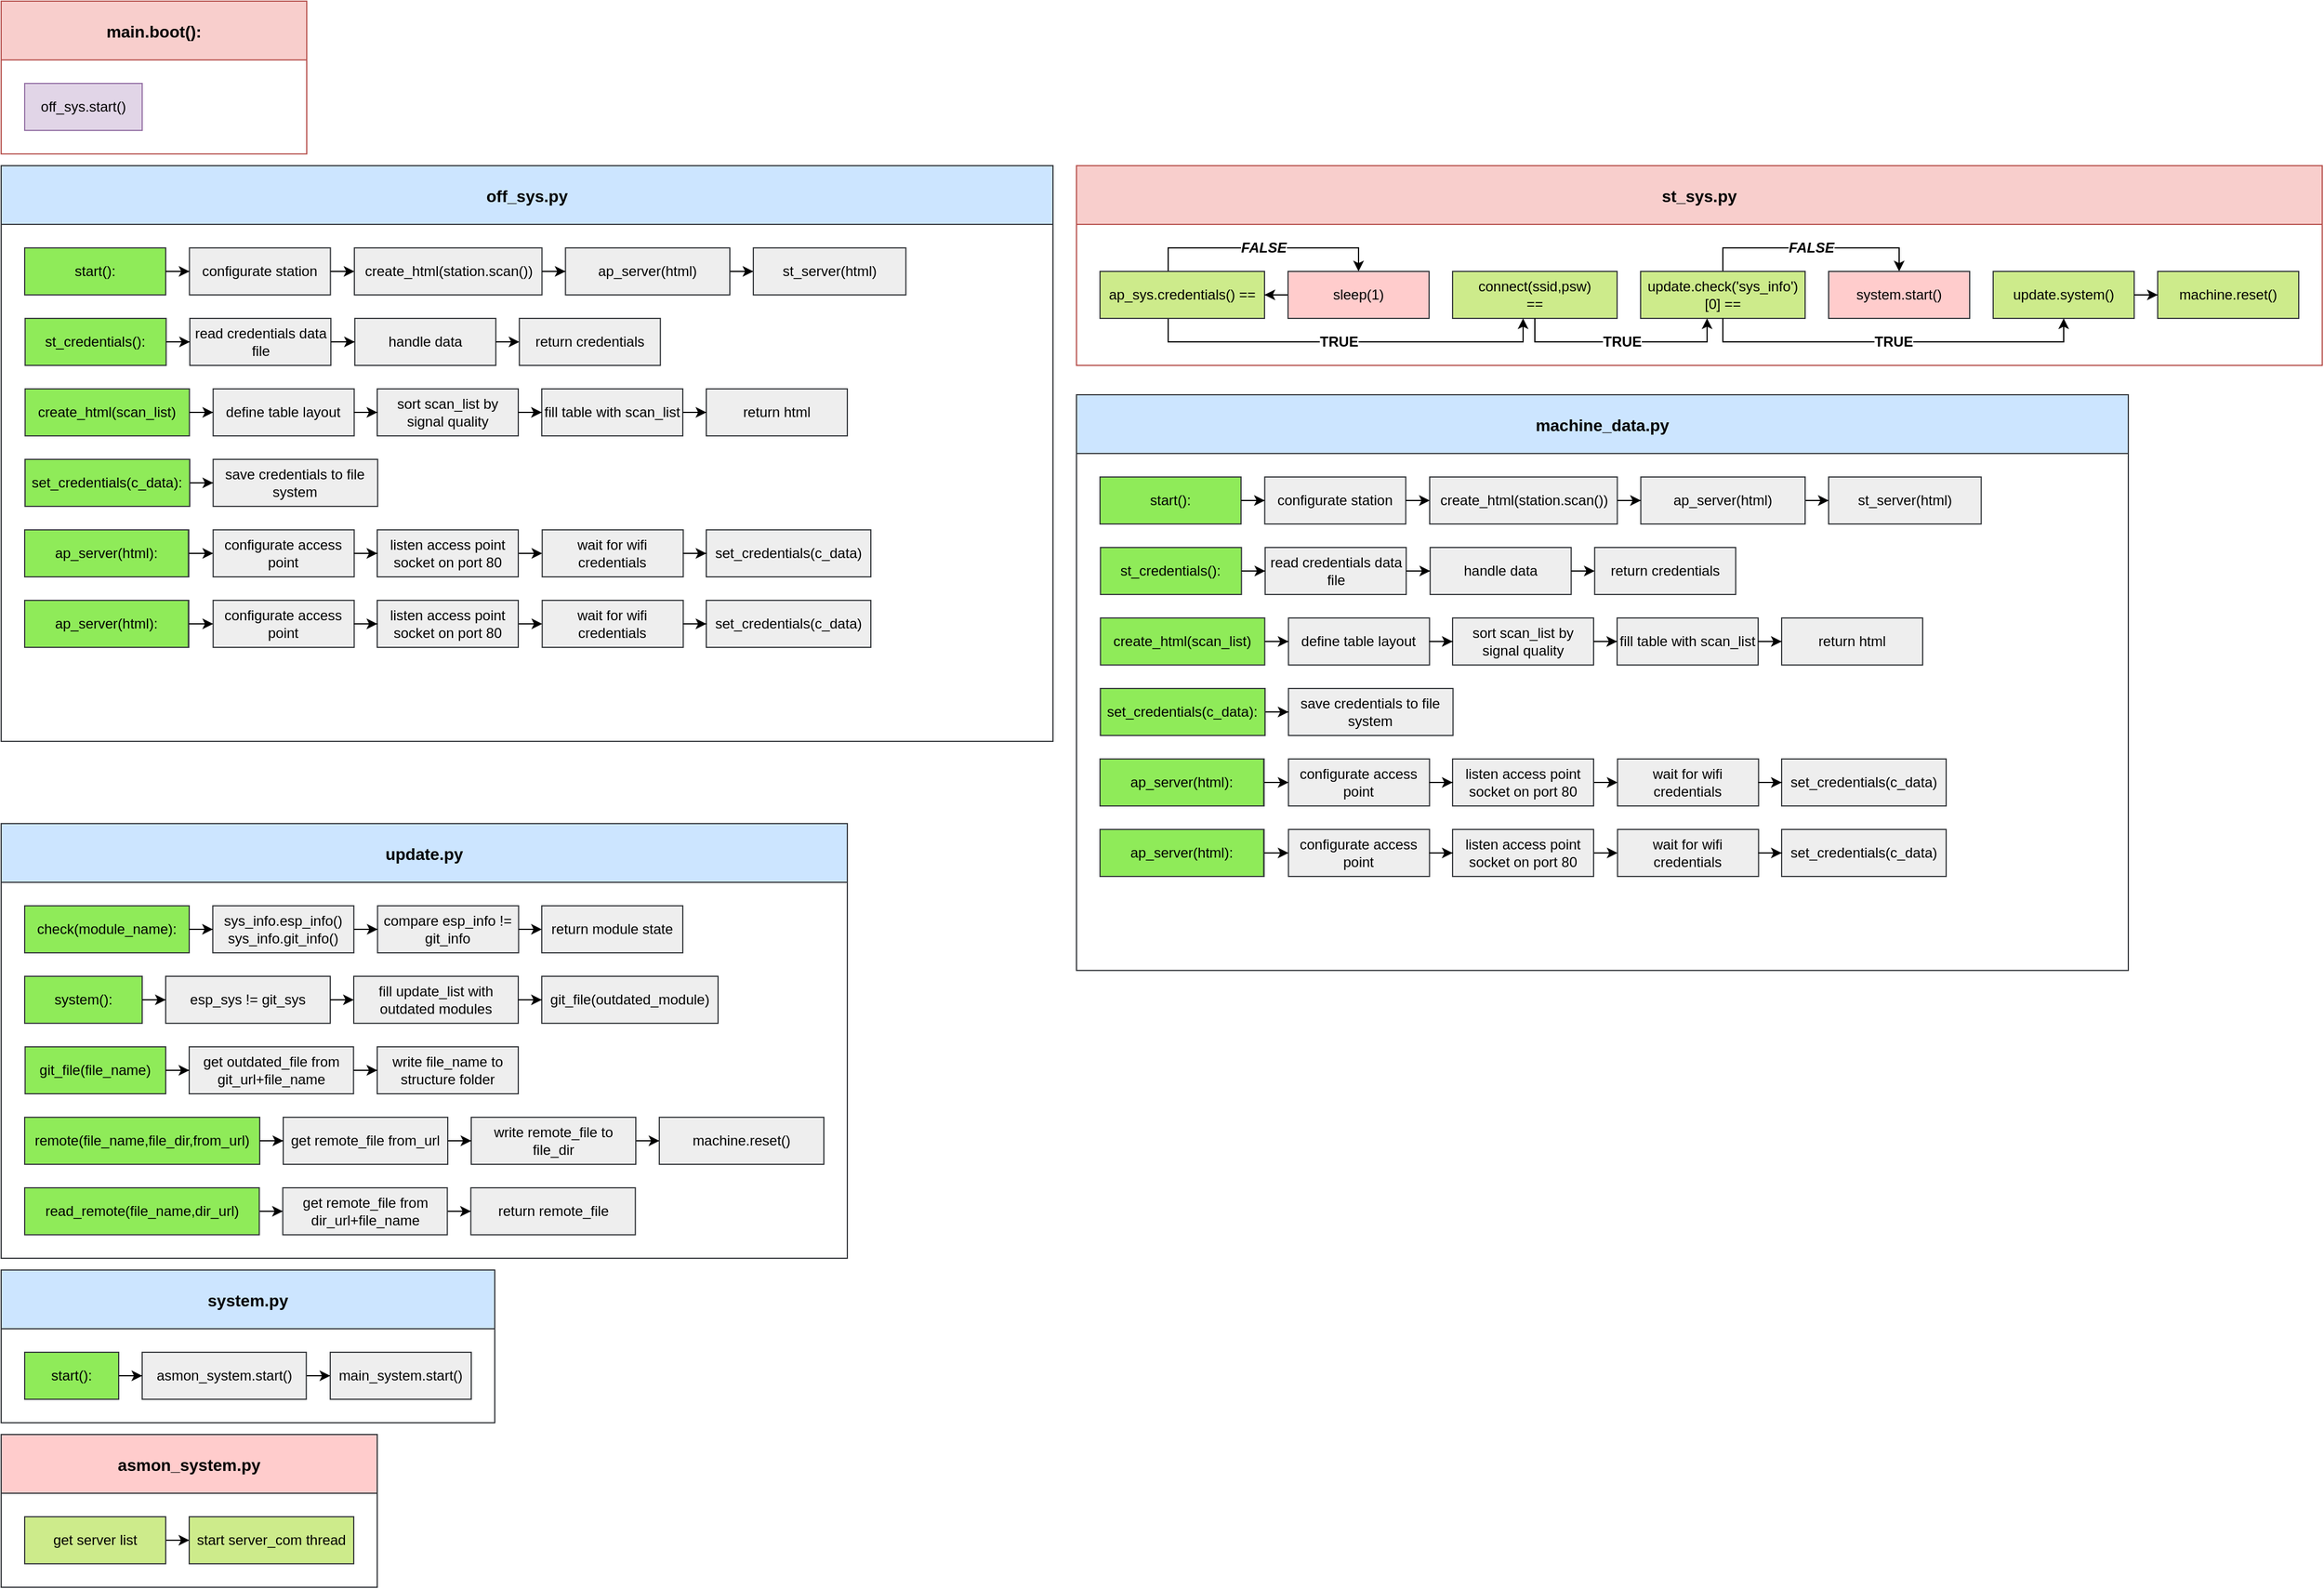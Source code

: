 <mxfile version="13.1.3" type="github">
  <diagram id="C5RBs43oDa-KdzZeNtuy" name="Page-1">
    <mxGraphModel dx="2876" dy="1870" grid="1" gridSize="5" guides="1" tooltips="1" connect="1" arrows="1" fold="1" page="1" pageScale="1" pageWidth="1169" pageHeight="827" math="0" shadow="0">
      <root>
        <mxCell id="WIyWlLk6GJQsqaUBKTNV-0" />
        <mxCell id="WIyWlLk6GJQsqaUBKTNV-1" parent="WIyWlLk6GJQsqaUBKTNV-0" />
        <mxCell id="sFqXj9j-FD1Rk9HO_S2r-0" value="st_sys.py" style="swimlane;strokeColor=#b85450;fillColor=#f8cecc;fontSize=14;startSize=50;flipH=1;swimlaneFillColor=none;" parent="WIyWlLk6GJQsqaUBKTNV-1" vertex="1">
          <mxGeometry x="335" y="-530" width="1060" height="170" as="geometry">
            <mxRectangle x="335" y="-530" width="140" height="48.33" as="alternateBounds" />
          </mxGeometry>
        </mxCell>
        <mxCell id="sFqXj9j-FD1Rk9HO_S2r-7" value="connect(ssid,psw)&lt;br&gt;==" style="rounded=0;whiteSpace=wrap;html=1;fillColor=#cdeb8b;strokeColor=#36393d;" parent="sFqXj9j-FD1Rk9HO_S2r-0" vertex="1">
          <mxGeometry x="320" y="90" width="140" height="40" as="geometry" />
        </mxCell>
        <mxCell id="sFqXj9j-FD1Rk9HO_S2r-116" value="&lt;b&gt;FALSE&lt;/b&gt;" style="edgeStyle=orthogonalEdgeStyle;rounded=0;orthogonalLoop=1;jettySize=auto;html=1;exitX=0.5;exitY=0;exitDx=0;exitDy=0;entryX=0.5;entryY=0;entryDx=0;entryDy=0;fontSize=12;fontColor=#000000;fontStyle=2" parent="sFqXj9j-FD1Rk9HO_S2r-0" source="sFqXj9j-FD1Rk9HO_S2r-48" target="sFqXj9j-FD1Rk9HO_S2r-68" edge="1">
          <mxGeometry relative="1" as="geometry">
            <Array as="points">
              <mxPoint x="577" y="70" />
              <mxPoint x="747" y="70" />
            </Array>
          </mxGeometry>
        </mxCell>
        <mxCell id="sFqXj9j-FD1Rk9HO_S2r-48" value="update.check(&#39;sys_info&#39;)[0] ==" style="rounded=0;whiteSpace=wrap;html=1;fillColor=#cdeb8b;strokeColor=#36393d;" parent="sFqXj9j-FD1Rk9HO_S2r-0" vertex="1">
          <mxGeometry x="480" y="90" width="140" height="40" as="geometry" />
        </mxCell>
        <mxCell id="sFqXj9j-FD1Rk9HO_S2r-57" value="&lt;b&gt;TRUE&lt;/b&gt;" style="edgeStyle=orthogonalEdgeStyle;rounded=0;orthogonalLoop=1;jettySize=auto;html=1;exitX=0.5;exitY=1;exitDx=0;exitDy=0;entryX=0.404;entryY=1;entryDx=0;entryDy=0;fontSize=12;fontColor=#000000;entryPerimeter=0;" parent="sFqXj9j-FD1Rk9HO_S2r-0" source="sFqXj9j-FD1Rk9HO_S2r-7" target="sFqXj9j-FD1Rk9HO_S2r-48" edge="1">
          <mxGeometry relative="1" as="geometry">
            <Array as="points">
              <mxPoint x="407" y="150" />
              <mxPoint x="564" y="150" />
            </Array>
          </mxGeometry>
        </mxCell>
        <mxCell id="sFqXj9j-FD1Rk9HO_S2r-68" value="system.start()" style="rounded=0;whiteSpace=wrap;html=1;fillColor=#ffcccc;strokeColor=#36393d;" parent="sFqXj9j-FD1Rk9HO_S2r-0" vertex="1">
          <mxGeometry x="640" y="90" width="120" height="40" as="geometry" />
        </mxCell>
        <mxCell id="sFqXj9j-FD1Rk9HO_S2r-61" value="update.system()" style="rounded=0;whiteSpace=wrap;html=1;fillColor=#cdeb8b;strokeColor=#36393d;" parent="sFqXj9j-FD1Rk9HO_S2r-0" vertex="1">
          <mxGeometry x="780" y="90" width="120" height="40" as="geometry" />
        </mxCell>
        <mxCell id="sFqXj9j-FD1Rk9HO_S2r-66" value="TRUE" style="edgeStyle=orthogonalEdgeStyle;rounded=0;orthogonalLoop=1;jettySize=auto;html=1;exitX=0.5;exitY=1;exitDx=0;exitDy=0;entryX=0.5;entryY=1;entryDx=0;entryDy=0;fontSize=12;fontColor=#000000;fontStyle=1" parent="sFqXj9j-FD1Rk9HO_S2r-0" source="sFqXj9j-FD1Rk9HO_S2r-48" target="sFqXj9j-FD1Rk9HO_S2r-61" edge="1">
          <mxGeometry relative="1" as="geometry">
            <Array as="points">
              <mxPoint x="577" y="150" />
              <mxPoint x="907" y="150" />
            </Array>
          </mxGeometry>
        </mxCell>
        <mxCell id="sFqXj9j-FD1Rk9HO_S2r-63" value="machine.reset()" style="rounded=0;whiteSpace=wrap;html=1;fillColor=#cdeb8b;strokeColor=#36393d;" parent="sFqXj9j-FD1Rk9HO_S2r-0" vertex="1">
          <mxGeometry x="920" y="90" width="120" height="40" as="geometry" />
        </mxCell>
        <mxCell id="sFqXj9j-FD1Rk9HO_S2r-64" value="" style="edgeStyle=orthogonalEdgeStyle;rounded=0;orthogonalLoop=1;jettySize=auto;html=1;fontSize=12;fontColor=#000000;" parent="sFqXj9j-FD1Rk9HO_S2r-0" source="sFqXj9j-FD1Rk9HO_S2r-61" target="sFqXj9j-FD1Rk9HO_S2r-63" edge="1">
          <mxGeometry relative="1" as="geometry" />
        </mxCell>
        <mxCell id="sFqXj9j-FD1Rk9HO_S2r-12" value="TRUE" style="edgeStyle=orthogonalEdgeStyle;rounded=0;orthogonalLoop=1;jettySize=auto;html=1;exitX=0.5;exitY=1;exitDx=0;exitDy=0;fontColor=#000000;fontStyle=1;fontSize=12;" parent="sFqXj9j-FD1Rk9HO_S2r-0" source="sFqXj9j-FD1Rk9HO_S2r-1" target="sFqXj9j-FD1Rk9HO_S2r-7" edge="1">
          <mxGeometry relative="1" as="geometry">
            <Array as="points">
              <mxPoint x="78" y="150" />
              <mxPoint x="380" y="150" />
            </Array>
          </mxGeometry>
        </mxCell>
        <mxCell id="V16dE78vPSI5KCs1D1ec-8" value="FALSE" style="edgeStyle=orthogonalEdgeStyle;rounded=0;orthogonalLoop=1;jettySize=auto;html=1;entryX=0.5;entryY=0;entryDx=0;entryDy=0;fontStyle=3;fontSize=12;" parent="sFqXj9j-FD1Rk9HO_S2r-0" source="sFqXj9j-FD1Rk9HO_S2r-1" target="V16dE78vPSI5KCs1D1ec-7" edge="1">
          <mxGeometry relative="1" as="geometry">
            <Array as="points">
              <mxPoint x="78" y="70" />
              <mxPoint x="240" y="70" />
            </Array>
          </mxGeometry>
        </mxCell>
        <mxCell id="sFqXj9j-FD1Rk9HO_S2r-1" value="ap_sys.credentials() ==" style="rounded=0;whiteSpace=wrap;html=1;fillColor=#cdeb8b;strokeColor=#36393d;" parent="sFqXj9j-FD1Rk9HO_S2r-0" vertex="1">
          <mxGeometry x="20" y="90" width="140" height="40" as="geometry" />
        </mxCell>
        <mxCell id="V16dE78vPSI5KCs1D1ec-10" style="edgeStyle=orthogonalEdgeStyle;rounded=0;orthogonalLoop=1;jettySize=auto;html=1;exitX=0;exitY=0.5;exitDx=0;exitDy=0;" parent="sFqXj9j-FD1Rk9HO_S2r-0" source="V16dE78vPSI5KCs1D1ec-7" target="sFqXj9j-FD1Rk9HO_S2r-1" edge="1">
          <mxGeometry relative="1" as="geometry" />
        </mxCell>
        <mxCell id="V16dE78vPSI5KCs1D1ec-7" value="sleep(1)" style="rounded=0;whiteSpace=wrap;html=1;fillColor=#ffcccc;strokeColor=#36393d;" parent="sFqXj9j-FD1Rk9HO_S2r-0" vertex="1">
          <mxGeometry x="180" y="90" width="120" height="40" as="geometry" />
        </mxCell>
        <mxCell id="sFqXj9j-FD1Rk9HO_S2r-136" value="update.py" style="swimlane;strokeColor=#36393d;fillColor=#cce5ff;fontSize=14;startSize=50;flipH=1;swimlaneFillColor=none;" parent="WIyWlLk6GJQsqaUBKTNV-1" vertex="1">
          <mxGeometry x="-580" y="30" width="720" height="370" as="geometry">
            <mxRectangle x="-525" y="225" width="140" height="48.33" as="alternateBounds" />
          </mxGeometry>
        </mxCell>
        <mxCell id="sFqXj9j-FD1Rk9HO_S2r-138" value="check(module_name):" style="rounded=0;whiteSpace=wrap;html=1;fillColor=#8FEB59;strokeColor=#36393d;" parent="sFqXj9j-FD1Rk9HO_S2r-136" vertex="1">
          <mxGeometry x="20" y="70" width="140" height="40" as="geometry" />
        </mxCell>
        <mxCell id="sFqXj9j-FD1Rk9HO_S2r-139" value="sys_info.esp_info()&lt;br&gt;sys_info.git_info()" style="rounded=0;whiteSpace=wrap;html=1;fillColor=#eeeeee;strokeColor=#36393d;" parent="sFqXj9j-FD1Rk9HO_S2r-136" vertex="1">
          <mxGeometry x="180.09" y="70" width="120" height="40" as="geometry" />
        </mxCell>
        <mxCell id="sFqXj9j-FD1Rk9HO_S2r-140" value="" style="edgeStyle=orthogonalEdgeStyle;rounded=0;orthogonalLoop=1;jettySize=auto;html=1;fontColor=#000000;" parent="sFqXj9j-FD1Rk9HO_S2r-136" source="sFqXj9j-FD1Rk9HO_S2r-138" target="sFqXj9j-FD1Rk9HO_S2r-139" edge="1">
          <mxGeometry relative="1" as="geometry" />
        </mxCell>
        <mxCell id="sFqXj9j-FD1Rk9HO_S2r-141" value="compare esp_info != git_info" style="rounded=0;whiteSpace=wrap;html=1;fillColor=#eeeeee;strokeColor=#36393d;" parent="sFqXj9j-FD1Rk9HO_S2r-136" vertex="1">
          <mxGeometry x="320.27" y="70" width="120" height="40" as="geometry" />
        </mxCell>
        <mxCell id="sFqXj9j-FD1Rk9HO_S2r-142" value="" style="edgeStyle=orthogonalEdgeStyle;rounded=0;orthogonalLoop=1;jettySize=auto;html=1;fontColor=#000000;" parent="sFqXj9j-FD1Rk9HO_S2r-136" source="sFqXj9j-FD1Rk9HO_S2r-139" target="sFqXj9j-FD1Rk9HO_S2r-141" edge="1">
          <mxGeometry relative="1" as="geometry" />
        </mxCell>
        <mxCell id="sFqXj9j-FD1Rk9HO_S2r-143" value="return module state" style="rounded=0;whiteSpace=wrap;html=1;fillColor=#eeeeee;strokeColor=#36393d;" parent="sFqXj9j-FD1Rk9HO_S2r-136" vertex="1">
          <mxGeometry x="460" y="70" width="120" height="40" as="geometry" />
        </mxCell>
        <mxCell id="sFqXj9j-FD1Rk9HO_S2r-144" style="edgeStyle=orthogonalEdgeStyle;rounded=0;orthogonalLoop=1;jettySize=auto;html=1;exitX=1;exitY=0.5;exitDx=0;exitDy=0;entryX=0;entryY=0.5;entryDx=0;entryDy=0;fontColor=#000000;" parent="sFqXj9j-FD1Rk9HO_S2r-136" source="sFqXj9j-FD1Rk9HO_S2r-141" target="sFqXj9j-FD1Rk9HO_S2r-143" edge="1">
          <mxGeometry relative="1" as="geometry" />
        </mxCell>
        <mxCell id="sFqXj9j-FD1Rk9HO_S2r-145" value="system():" style="rounded=0;whiteSpace=wrap;html=1;fillColor=#8FEB59;strokeColor=#36393d;" parent="sFqXj9j-FD1Rk9HO_S2r-136" vertex="1">
          <mxGeometry x="20" y="130" width="100" height="40" as="geometry" />
        </mxCell>
        <mxCell id="sFqXj9j-FD1Rk9HO_S2r-146" value="&lt;span style=&quot;white-space: normal&quot;&gt;esp_sys != git_sys&lt;/span&gt;" style="rounded=0;whiteSpace=wrap;html=1;fillColor=#eeeeee;strokeColor=#36393d;" parent="sFqXj9j-FD1Rk9HO_S2r-136" vertex="1">
          <mxGeometry x="140" y="130" width="140" height="40" as="geometry" />
        </mxCell>
        <mxCell id="sFqXj9j-FD1Rk9HO_S2r-147" value="" style="edgeStyle=orthogonalEdgeStyle;rounded=0;orthogonalLoop=1;jettySize=auto;html=1;fontColor=#000000;" parent="sFqXj9j-FD1Rk9HO_S2r-136" source="sFqXj9j-FD1Rk9HO_S2r-145" target="sFqXj9j-FD1Rk9HO_S2r-146" edge="1">
          <mxGeometry relative="1" as="geometry" />
        </mxCell>
        <mxCell id="sFqXj9j-FD1Rk9HO_S2r-150" value="" style="edgeStyle=orthogonalEdgeStyle;rounded=0;orthogonalLoop=1;jettySize=auto;html=1;fontSize=12;fontColor=#000000;" parent="sFqXj9j-FD1Rk9HO_S2r-136" edge="1">
          <mxGeometry relative="1" as="geometry">
            <mxPoint x="169.82" y="480" as="targetPoint" />
          </mxGeometry>
        </mxCell>
        <mxCell id="sFqXj9j-FD1Rk9HO_S2r-151" value="git_file(file_name)" style="rounded=0;whiteSpace=wrap;html=1;fillColor=#8FEB59;strokeColor=#36393d;" parent="sFqXj9j-FD1Rk9HO_S2r-136" vertex="1">
          <mxGeometry x="20.36" y="190" width="119.64" height="40" as="geometry" />
        </mxCell>
        <mxCell id="sFqXj9j-FD1Rk9HO_S2r-152" value="get outdated_file from git_url+file_name" style="rounded=0;whiteSpace=wrap;html=1;fillColor=#eeeeee;strokeColor=#36393d;" parent="sFqXj9j-FD1Rk9HO_S2r-136" vertex="1">
          <mxGeometry x="160" y="190" width="139.82" height="40" as="geometry" />
        </mxCell>
        <mxCell id="sFqXj9j-FD1Rk9HO_S2r-153" value="" style="edgeStyle=orthogonalEdgeStyle;rounded=0;orthogonalLoop=1;jettySize=auto;html=1;fontSize=12;fontColor=#000000;" parent="sFqXj9j-FD1Rk9HO_S2r-136" source="sFqXj9j-FD1Rk9HO_S2r-151" target="sFqXj9j-FD1Rk9HO_S2r-152" edge="1">
          <mxGeometry relative="1" as="geometry" />
        </mxCell>
        <mxCell id="sFqXj9j-FD1Rk9HO_S2r-154" value="write file_name to structure folder" style="rounded=0;whiteSpace=wrap;html=1;fillColor=#eeeeee;strokeColor=#36393d;" parent="sFqXj9j-FD1Rk9HO_S2r-136" vertex="1">
          <mxGeometry x="320" y="190" width="120" height="40" as="geometry" />
        </mxCell>
        <mxCell id="sFqXj9j-FD1Rk9HO_S2r-155" value="" style="edgeStyle=orthogonalEdgeStyle;rounded=0;orthogonalLoop=1;jettySize=auto;html=1;fontSize=12;fontColor=#000000;" parent="sFqXj9j-FD1Rk9HO_S2r-136" source="sFqXj9j-FD1Rk9HO_S2r-152" target="sFqXj9j-FD1Rk9HO_S2r-154" edge="1">
          <mxGeometry relative="1" as="geometry" />
        </mxCell>
        <mxCell id="sFqXj9j-FD1Rk9HO_S2r-160" value="remote(file_name,file_dir,from_url)" style="rounded=0;whiteSpace=wrap;html=1;fillColor=#8FEB59;strokeColor=#36393d;" parent="sFqXj9j-FD1Rk9HO_S2r-136" vertex="1">
          <mxGeometry x="20" y="250" width="200" height="40" as="geometry" />
        </mxCell>
        <mxCell id="sFqXj9j-FD1Rk9HO_S2r-161" value="get&amp;nbsp;remote_file from_url" style="rounded=0;whiteSpace=wrap;html=1;fillColor=#eeeeee;strokeColor=#36393d;" parent="sFqXj9j-FD1Rk9HO_S2r-136" vertex="1">
          <mxGeometry x="240" y="250" width="140" height="40" as="geometry" />
        </mxCell>
        <mxCell id="sFqXj9j-FD1Rk9HO_S2r-162" value="" style="edgeStyle=orthogonalEdgeStyle;rounded=0;orthogonalLoop=1;jettySize=auto;html=1;fontSize=12;fontColor=#000000;" parent="sFqXj9j-FD1Rk9HO_S2r-136" source="sFqXj9j-FD1Rk9HO_S2r-160" target="sFqXj9j-FD1Rk9HO_S2r-161" edge="1">
          <mxGeometry relative="1" as="geometry" />
        </mxCell>
        <mxCell id="zcJ5I-l-C7TfXRJ-jwJR-1" value="" style="edgeStyle=orthogonalEdgeStyle;rounded=0;orthogonalLoop=1;jettySize=auto;html=1;" parent="sFqXj9j-FD1Rk9HO_S2r-136" source="sFqXj9j-FD1Rk9HO_S2r-163" target="zcJ5I-l-C7TfXRJ-jwJR-0" edge="1">
          <mxGeometry relative="1" as="geometry" />
        </mxCell>
        <mxCell id="sFqXj9j-FD1Rk9HO_S2r-163" value="write&amp;nbsp;remote_file to file_dir" style="rounded=0;whiteSpace=wrap;html=1;fillColor=#eeeeee;strokeColor=#36393d;" parent="sFqXj9j-FD1Rk9HO_S2r-136" vertex="1">
          <mxGeometry x="400" y="250" width="140" height="40" as="geometry" />
        </mxCell>
        <mxCell id="zcJ5I-l-C7TfXRJ-jwJR-0" value="machine.reset()" style="rounded=0;whiteSpace=wrap;html=1;fillColor=#eeeeee;strokeColor=#36393d;" parent="sFqXj9j-FD1Rk9HO_S2r-136" vertex="1">
          <mxGeometry x="560" y="250" width="140" height="40" as="geometry" />
        </mxCell>
        <mxCell id="sFqXj9j-FD1Rk9HO_S2r-164" value="" style="edgeStyle=orthogonalEdgeStyle;rounded=0;orthogonalLoop=1;jettySize=auto;html=1;fontSize=12;fontColor=#000000;" parent="sFqXj9j-FD1Rk9HO_S2r-136" source="sFqXj9j-FD1Rk9HO_S2r-161" target="sFqXj9j-FD1Rk9HO_S2r-163" edge="1">
          <mxGeometry relative="1" as="geometry" />
        </mxCell>
        <mxCell id="sFqXj9j-FD1Rk9HO_S2r-167" value="" style="edgeStyle=orthogonalEdgeStyle;rounded=0;orthogonalLoop=1;jettySize=auto;html=1;fontSize=12;fontColor=#000000;" parent="sFqXj9j-FD1Rk9HO_S2r-136" edge="1">
          <mxGeometry relative="1" as="geometry">
            <mxPoint x="929.47" y="405" as="sourcePoint" />
          </mxGeometry>
        </mxCell>
        <mxCell id="sFqXj9j-FD1Rk9HO_S2r-168" value="&lt;span style=&quot;white-space: normal&quot;&gt;fill update_list with outdated modules&lt;/span&gt;" style="rounded=0;whiteSpace=wrap;html=1;fillColor=#eeeeee;strokeColor=#36393d;" parent="sFqXj9j-FD1Rk9HO_S2r-136" vertex="1">
          <mxGeometry x="300" y="130" width="140" height="40" as="geometry" />
        </mxCell>
        <mxCell id="sFqXj9j-FD1Rk9HO_S2r-169" value="git_file(outdated_module)" style="rounded=0;whiteSpace=wrap;html=1;fillColor=#eeeeee;strokeColor=#36393d;" parent="sFqXj9j-FD1Rk9HO_S2r-136" vertex="1">
          <mxGeometry x="460" y="130" width="150" height="40" as="geometry" />
        </mxCell>
        <mxCell id="sFqXj9j-FD1Rk9HO_S2r-170" value="" style="edgeStyle=orthogonalEdgeStyle;rounded=0;orthogonalLoop=1;jettySize=auto;html=1;fontSize=12;fontColor=#000000;" parent="sFqXj9j-FD1Rk9HO_S2r-136" source="sFqXj9j-FD1Rk9HO_S2r-168" target="sFqXj9j-FD1Rk9HO_S2r-169" edge="1">
          <mxGeometry relative="1" as="geometry" />
        </mxCell>
        <mxCell id="sFqXj9j-FD1Rk9HO_S2r-171" style="edgeStyle=orthogonalEdgeStyle;rounded=0;orthogonalLoop=1;jettySize=auto;html=1;exitX=1;exitY=0.5;exitDx=0;exitDy=0;entryX=0;entryY=0.5;entryDx=0;entryDy=0;fontSize=12;fontColor=#000000;" parent="sFqXj9j-FD1Rk9HO_S2r-136" source="sFqXj9j-FD1Rk9HO_S2r-146" target="sFqXj9j-FD1Rk9HO_S2r-168" edge="1">
          <mxGeometry relative="1" as="geometry" />
        </mxCell>
        <mxCell id="sFqXj9j-FD1Rk9HO_S2r-174" value="" style="edgeStyle=orthogonalEdgeStyle;rounded=0;orthogonalLoop=1;jettySize=auto;html=1;fontSize=12;fontColor=#000000;" parent="sFqXj9j-FD1Rk9HO_S2r-136" edge="1">
          <mxGeometry relative="1" as="geometry">
            <mxPoint x="290.18" y="405" as="sourcePoint" />
          </mxGeometry>
        </mxCell>
        <mxCell id="sFqXj9j-FD1Rk9HO_S2r-177" value="" style="edgeStyle=orthogonalEdgeStyle;rounded=0;orthogonalLoop=1;jettySize=auto;html=1;fontSize=12;fontColor=#000000;" parent="sFqXj9j-FD1Rk9HO_S2r-136" edge="1">
          <mxGeometry relative="1" as="geometry">
            <mxPoint x="780" y="405" as="sourcePoint" />
          </mxGeometry>
        </mxCell>
        <mxCell id="sFqXj9j-FD1Rk9HO_S2r-179" value="" style="edgeStyle=orthogonalEdgeStyle;rounded=0;orthogonalLoop=1;jettySize=auto;html=1;fontSize=12;fontColor=#000000;" parent="sFqXj9j-FD1Rk9HO_S2r-136" edge="1">
          <mxGeometry relative="1" as="geometry">
            <mxPoint x="609.47" y="405" as="sourcePoint" />
          </mxGeometry>
        </mxCell>
        <mxCell id="sFqXj9j-FD1Rk9HO_S2r-180" value="" style="edgeStyle=orthogonalEdgeStyle;rounded=0;orthogonalLoop=1;jettySize=auto;html=1;fontSize=12;fontColor=#000000;" parent="sFqXj9j-FD1Rk9HO_S2r-136" edge="1">
          <mxGeometry relative="1" as="geometry">
            <mxPoint x="149.47" y="405" as="sourcePoint" />
          </mxGeometry>
        </mxCell>
        <mxCell id="MxByenE4n9mMxRsgoZ1--0" style="edgeStyle=orthogonalEdgeStyle;rounded=0;orthogonalLoop=1;jettySize=auto;html=1;entryX=0;entryY=0.5;entryDx=0;entryDy=0;" parent="sFqXj9j-FD1Rk9HO_S2r-136" source="ikcgTIsnZ6uALxg6JMiN-1" target="ikcgTIsnZ6uALxg6JMiN-2" edge="1">
          <mxGeometry relative="1" as="geometry" />
        </mxCell>
        <mxCell id="ikcgTIsnZ6uALxg6JMiN-1" value="read_remote(file_name,dir_url)" style="rounded=0;whiteSpace=wrap;html=1;fillColor=#8FEB59;strokeColor=#36393d;" parent="sFqXj9j-FD1Rk9HO_S2r-136" vertex="1">
          <mxGeometry x="20" y="310" width="199.64" height="40" as="geometry" />
        </mxCell>
        <mxCell id="MxByenE4n9mMxRsgoZ1--1" style="edgeStyle=orthogonalEdgeStyle;rounded=0;orthogonalLoop=1;jettySize=auto;html=1;" parent="sFqXj9j-FD1Rk9HO_S2r-136" source="ikcgTIsnZ6uALxg6JMiN-2" target="ikcgTIsnZ6uALxg6JMiN-3" edge="1">
          <mxGeometry relative="1" as="geometry" />
        </mxCell>
        <mxCell id="ikcgTIsnZ6uALxg6JMiN-2" value="get&amp;nbsp;remote_file from dir_url+file_name" style="rounded=0;whiteSpace=wrap;html=1;fillColor=#eeeeee;strokeColor=#36393d;" parent="sFqXj9j-FD1Rk9HO_S2r-136" vertex="1">
          <mxGeometry x="239.64" y="310" width="140" height="40" as="geometry" />
        </mxCell>
        <mxCell id="ikcgTIsnZ6uALxg6JMiN-3" value="return remote_file" style="rounded=0;whiteSpace=wrap;html=1;fillColor=#eeeeee;strokeColor=#36393d;" parent="sFqXj9j-FD1Rk9HO_S2r-136" vertex="1">
          <mxGeometry x="399.64" y="310" width="140" height="40" as="geometry" />
        </mxCell>
        <mxCell id="zcJ5I-l-C7TfXRJ-jwJR-2" value="system.py" style="swimlane;strokeColor=#36393d;fillColor=#cce5ff;fontSize=14;startSize=50;flipH=1;swimlaneFillColor=none;" parent="WIyWlLk6GJQsqaUBKTNV-1" vertex="1">
          <mxGeometry x="-580" y="410" width="420" height="130" as="geometry">
            <mxRectangle x="-525" y="225" width="140" height="48.33" as="alternateBounds" />
          </mxGeometry>
        </mxCell>
        <mxCell id="zcJ5I-l-C7TfXRJ-jwJR-3" value="start():" style="rounded=0;whiteSpace=wrap;html=1;fillColor=#8FEB59;strokeColor=#36393d;" parent="zcJ5I-l-C7TfXRJ-jwJR-2" vertex="1">
          <mxGeometry x="20" y="70" width="80" height="40" as="geometry" />
        </mxCell>
        <mxCell id="MxByenE4n9mMxRsgoZ1--5" value="" style="edgeStyle=orthogonalEdgeStyle;rounded=0;orthogonalLoop=1;jettySize=auto;html=1;" parent="zcJ5I-l-C7TfXRJ-jwJR-2" source="zcJ5I-l-C7TfXRJ-jwJR-4" target="MxByenE4n9mMxRsgoZ1--4" edge="1">
          <mxGeometry relative="1" as="geometry" />
        </mxCell>
        <mxCell id="zcJ5I-l-C7TfXRJ-jwJR-4" value="asmon_system.start()" style="rounded=0;whiteSpace=wrap;html=1;fillColor=#eeeeee;strokeColor=#36393d;" parent="zcJ5I-l-C7TfXRJ-jwJR-2" vertex="1">
          <mxGeometry x="120" y="70" width="139.64" height="40" as="geometry" />
        </mxCell>
        <mxCell id="MxByenE4n9mMxRsgoZ1--4" value="main_system.start()" style="rounded=0;whiteSpace=wrap;html=1;fillColor=#eeeeee;strokeColor=#36393d;" parent="zcJ5I-l-C7TfXRJ-jwJR-2" vertex="1">
          <mxGeometry x="280" y="70" width="120" height="40" as="geometry" />
        </mxCell>
        <mxCell id="zcJ5I-l-C7TfXRJ-jwJR-5" value="" style="edgeStyle=orthogonalEdgeStyle;rounded=0;orthogonalLoop=1;jettySize=auto;html=1;fontColor=#000000;" parent="zcJ5I-l-C7TfXRJ-jwJR-2" source="zcJ5I-l-C7TfXRJ-jwJR-3" target="zcJ5I-l-C7TfXRJ-jwJR-4" edge="1">
          <mxGeometry relative="1" as="geometry" />
        </mxCell>
        <mxCell id="zcJ5I-l-C7TfXRJ-jwJR-13" value="" style="edgeStyle=orthogonalEdgeStyle;rounded=0;orthogonalLoop=1;jettySize=auto;html=1;fontSize=12;fontColor=#000000;" parent="zcJ5I-l-C7TfXRJ-jwJR-2" edge="1">
          <mxGeometry relative="1" as="geometry">
            <mxPoint x="169.82" y="480" as="targetPoint" />
          </mxGeometry>
        </mxCell>
        <mxCell id="zcJ5I-l-C7TfXRJ-jwJR-26" value="" style="edgeStyle=orthogonalEdgeStyle;rounded=0;orthogonalLoop=1;jettySize=auto;html=1;fontSize=12;fontColor=#000000;" parent="zcJ5I-l-C7TfXRJ-jwJR-2" edge="1">
          <mxGeometry relative="1" as="geometry">
            <mxPoint x="929.47" y="405" as="sourcePoint" />
          </mxGeometry>
        </mxCell>
        <mxCell id="zcJ5I-l-C7TfXRJ-jwJR-31" value="" style="edgeStyle=orthogonalEdgeStyle;rounded=0;orthogonalLoop=1;jettySize=auto;html=1;fontSize=12;fontColor=#000000;" parent="zcJ5I-l-C7TfXRJ-jwJR-2" edge="1">
          <mxGeometry relative="1" as="geometry">
            <mxPoint x="290.18" y="405" as="sourcePoint" />
          </mxGeometry>
        </mxCell>
        <mxCell id="zcJ5I-l-C7TfXRJ-jwJR-32" value="" style="edgeStyle=orthogonalEdgeStyle;rounded=0;orthogonalLoop=1;jettySize=auto;html=1;fontSize=12;fontColor=#000000;" parent="zcJ5I-l-C7TfXRJ-jwJR-2" edge="1">
          <mxGeometry relative="1" as="geometry">
            <mxPoint x="780" y="405" as="sourcePoint" />
          </mxGeometry>
        </mxCell>
        <mxCell id="zcJ5I-l-C7TfXRJ-jwJR-33" value="" style="edgeStyle=orthogonalEdgeStyle;rounded=0;orthogonalLoop=1;jettySize=auto;html=1;fontSize=12;fontColor=#000000;" parent="zcJ5I-l-C7TfXRJ-jwJR-2" edge="1">
          <mxGeometry relative="1" as="geometry">
            <mxPoint x="609.47" y="405" as="sourcePoint" />
          </mxGeometry>
        </mxCell>
        <mxCell id="zcJ5I-l-C7TfXRJ-jwJR-34" value="" style="edgeStyle=orthogonalEdgeStyle;rounded=0;orthogonalLoop=1;jettySize=auto;html=1;fontSize=12;fontColor=#000000;" parent="zcJ5I-l-C7TfXRJ-jwJR-2" edge="1">
          <mxGeometry relative="1" as="geometry">
            <mxPoint x="149.47" y="405" as="sourcePoint" />
          </mxGeometry>
        </mxCell>
        <mxCell id="zcJ5I-l-C7TfXRJ-jwJR-37" value="asmon_system.py" style="swimlane;strokeColor=#36393d;fillColor=#ffcccc;fontSize=14;startSize=50;flipH=1;swimlaneFillColor=none;" parent="WIyWlLk6GJQsqaUBKTNV-1" vertex="1">
          <mxGeometry x="-580" y="550" width="320" height="130" as="geometry">
            <mxRectangle x="-525" y="225" width="140" height="48.33" as="alternateBounds" />
          </mxGeometry>
        </mxCell>
        <mxCell id="zcJ5I-l-C7TfXRJ-jwJR-40" value="" style="edgeStyle=orthogonalEdgeStyle;rounded=0;orthogonalLoop=1;jettySize=auto;html=1;fontColor=#000000;" parent="zcJ5I-l-C7TfXRJ-jwJR-37" edge="1">
          <mxGeometry relative="1" as="geometry">
            <mxPoint x="129.82" y="90" as="sourcePoint" />
          </mxGeometry>
        </mxCell>
        <mxCell id="zcJ5I-l-C7TfXRJ-jwJR-41" value="" style="edgeStyle=orthogonalEdgeStyle;rounded=0;orthogonalLoop=1;jettySize=auto;html=1;fontSize=12;fontColor=#000000;" parent="zcJ5I-l-C7TfXRJ-jwJR-37" edge="1">
          <mxGeometry relative="1" as="geometry">
            <mxPoint x="169.82" y="480" as="targetPoint" />
          </mxGeometry>
        </mxCell>
        <mxCell id="zcJ5I-l-C7TfXRJ-jwJR-42" value="" style="edgeStyle=orthogonalEdgeStyle;rounded=0;orthogonalLoop=1;jettySize=auto;html=1;fontSize=12;fontColor=#000000;" parent="zcJ5I-l-C7TfXRJ-jwJR-37" edge="1">
          <mxGeometry relative="1" as="geometry">
            <mxPoint x="929.47" y="405" as="sourcePoint" />
          </mxGeometry>
        </mxCell>
        <mxCell id="zcJ5I-l-C7TfXRJ-jwJR-43" value="" style="edgeStyle=orthogonalEdgeStyle;rounded=0;orthogonalLoop=1;jettySize=auto;html=1;fontSize=12;fontColor=#000000;" parent="zcJ5I-l-C7TfXRJ-jwJR-37" edge="1">
          <mxGeometry relative="1" as="geometry">
            <mxPoint x="290.18" y="405" as="sourcePoint" />
          </mxGeometry>
        </mxCell>
        <mxCell id="zcJ5I-l-C7TfXRJ-jwJR-44" value="" style="edgeStyle=orthogonalEdgeStyle;rounded=0;orthogonalLoop=1;jettySize=auto;html=1;fontSize=12;fontColor=#000000;" parent="zcJ5I-l-C7TfXRJ-jwJR-37" edge="1">
          <mxGeometry relative="1" as="geometry">
            <mxPoint x="780" y="405" as="sourcePoint" />
          </mxGeometry>
        </mxCell>
        <mxCell id="zcJ5I-l-C7TfXRJ-jwJR-45" value="" style="edgeStyle=orthogonalEdgeStyle;rounded=0;orthogonalLoop=1;jettySize=auto;html=1;fontSize=12;fontColor=#000000;" parent="zcJ5I-l-C7TfXRJ-jwJR-37" edge="1">
          <mxGeometry relative="1" as="geometry">
            <mxPoint x="609.47" y="405" as="sourcePoint" />
          </mxGeometry>
        </mxCell>
        <mxCell id="zcJ5I-l-C7TfXRJ-jwJR-46" value="" style="edgeStyle=orthogonalEdgeStyle;rounded=0;orthogonalLoop=1;jettySize=auto;html=1;fontSize=12;fontColor=#000000;" parent="zcJ5I-l-C7TfXRJ-jwJR-37" edge="1">
          <mxGeometry relative="1" as="geometry">
            <mxPoint x="149.47" y="405" as="sourcePoint" />
          </mxGeometry>
        </mxCell>
        <mxCell id="zcJ5I-l-C7TfXRJ-jwJR-50" value="" style="edgeStyle=orthogonalEdgeStyle;rounded=0;orthogonalLoop=1;jettySize=auto;html=1;fontColor=#FFFFFF;" parent="zcJ5I-l-C7TfXRJ-jwJR-37" source="zcJ5I-l-C7TfXRJ-jwJR-48" target="zcJ5I-l-C7TfXRJ-jwJR-49" edge="1">
          <mxGeometry relative="1" as="geometry" />
        </mxCell>
        <mxCell id="zcJ5I-l-C7TfXRJ-jwJR-48" value="get server list" style="rounded=0;whiteSpace=wrap;html=1;fillColor=#cdeb8b;strokeColor=#36393d;" parent="zcJ5I-l-C7TfXRJ-jwJR-37" vertex="1">
          <mxGeometry x="20" y="70" width="120" height="40" as="geometry" />
        </mxCell>
        <mxCell id="zcJ5I-l-C7TfXRJ-jwJR-49" value="start server_com thread" style="rounded=0;whiteSpace=wrap;html=1;fillColor=#cdeb8b;strokeColor=#36393d;" parent="zcJ5I-l-C7TfXRJ-jwJR-37" vertex="1">
          <mxGeometry x="160" y="70" width="140" height="40" as="geometry" />
        </mxCell>
        <mxCell id="p7_M71fogUf13QQzRuLe-36" value="main.boot():" style="swimlane;strokeColor=#b85450;fillColor=#f8cecc;fontSize=14;startSize=50;flipH=1;swimlaneFillColor=none;" parent="WIyWlLk6GJQsqaUBKTNV-1" vertex="1">
          <mxGeometry x="-580" y="-670" width="260" height="130" as="geometry">
            <mxRectangle x="13" y="15" width="140" height="48.33" as="alternateBounds" />
          </mxGeometry>
        </mxCell>
        <mxCell id="p7_M71fogUf13QQzRuLe-42" value="&lt;b&gt;TRUE&lt;/b&gt;" style="edgeStyle=orthogonalEdgeStyle;rounded=0;orthogonalLoop=1;jettySize=auto;html=1;exitX=0.5;exitY=1;exitDx=0;exitDy=0;entryX=0.404;entryY=1;entryDx=0;entryDy=0;fontSize=12;fontColor=#000000;entryPerimeter=0;" parent="p7_M71fogUf13QQzRuLe-36" edge="1">
          <mxGeometry relative="1" as="geometry">
            <Array as="points">
              <mxPoint x="407" y="145" />
              <mxPoint x="564" y="145" />
            </Array>
            <mxPoint x="407.0" y="130.0" as="sourcePoint" />
          </mxGeometry>
        </mxCell>
        <mxCell id="p7_M71fogUf13QQzRuLe-48" value="TRUE" style="edgeStyle=orthogonalEdgeStyle;rounded=0;orthogonalLoop=1;jettySize=auto;html=1;exitX=0.5;exitY=1;exitDx=0;exitDy=0;fontColor=#000000;fontStyle=1;fontSize=12;" parent="p7_M71fogUf13QQzRuLe-36" edge="1">
          <mxGeometry relative="1" as="geometry">
            <Array as="points">
              <mxPoint x="77" y="145" />
              <mxPoint x="380" y="145" />
            </Array>
            <mxPoint x="380" y="130.0" as="targetPoint" />
          </mxGeometry>
        </mxCell>
        <mxCell id="p7_M71fogUf13QQzRuLe-17" value="off_sys.start()" style="rounded=0;whiteSpace=wrap;html=1;fillColor=#e1d5e7;strokeColor=#9673a6;" parent="p7_M71fogUf13QQzRuLe-36" vertex="1">
          <mxGeometry x="20" y="70" width="100" height="40" as="geometry" />
        </mxCell>
        <mxCell id="Yus8CHju8V0DyMVJY-k--2" value="off_sys.py" style="swimlane;strokeColor=#36393d;fillColor=#cce5ff;fontSize=14;startSize=50;flipH=1;swimlaneFillColor=none;" parent="WIyWlLk6GJQsqaUBKTNV-1" vertex="1">
          <mxGeometry x="-580" y="-530" width="895" height="490" as="geometry">
            <mxRectangle x="-525" y="165" width="140" height="48.33" as="alternateBounds" />
          </mxGeometry>
        </mxCell>
        <mxCell id="Yus8CHju8V0DyMVJY-k--3" value="start_web_server(html):" style="rounded=0;whiteSpace=wrap;html=1;fillColor=#8FEB59;strokeColor=#36393d;" parent="Yus8CHju8V0DyMVJY-k--2" vertex="1">
          <mxGeometry x="20.36" y="310" width="139.29" height="40" as="geometry" />
        </mxCell>
        <mxCell id="Yus8CHju8V0DyMVJY-k--4" value="st_credentials():" style="rounded=0;whiteSpace=wrap;html=1;fillColor=#8FEB59;strokeColor=#36393d;" parent="Yus8CHju8V0DyMVJY-k--2" vertex="1">
          <mxGeometry x="20.36" y="130" width="120" height="40" as="geometry" />
        </mxCell>
        <mxCell id="Yus8CHju8V0DyMVJY-k--5" value="read credentials data file" style="rounded=0;whiteSpace=wrap;html=1;fillColor=#eeeeee;strokeColor=#36393d;" parent="Yus8CHju8V0DyMVJY-k--2" vertex="1">
          <mxGeometry x="160.54" y="130" width="120" height="40" as="geometry" />
        </mxCell>
        <mxCell id="Yus8CHju8V0DyMVJY-k--6" value="" style="edgeStyle=orthogonalEdgeStyle;rounded=0;orthogonalLoop=1;jettySize=auto;html=1;fontColor=#000000;" parent="Yus8CHju8V0DyMVJY-k--2" source="Yus8CHju8V0DyMVJY-k--4" target="Yus8CHju8V0DyMVJY-k--5" edge="1">
          <mxGeometry relative="1" as="geometry" />
        </mxCell>
        <mxCell id="Yus8CHju8V0DyMVJY-k--7" value="handle data" style="rounded=0;whiteSpace=wrap;html=1;fillColor=#eeeeee;strokeColor=#36393d;" parent="Yus8CHju8V0DyMVJY-k--2" vertex="1">
          <mxGeometry x="300.9" y="130" width="120" height="40" as="geometry" />
        </mxCell>
        <mxCell id="Yus8CHju8V0DyMVJY-k--8" value="" style="edgeStyle=orthogonalEdgeStyle;rounded=0;orthogonalLoop=1;jettySize=auto;html=1;fontColor=#000000;" parent="Yus8CHju8V0DyMVJY-k--2" source="Yus8CHju8V0DyMVJY-k--5" target="Yus8CHju8V0DyMVJY-k--7" edge="1">
          <mxGeometry relative="1" as="geometry" />
        </mxCell>
        <mxCell id="Yus8CHju8V0DyMVJY-k--9" value="return credentials" style="rounded=0;whiteSpace=wrap;html=1;fillColor=#eeeeee;strokeColor=#36393d;" parent="Yus8CHju8V0DyMVJY-k--2" vertex="1">
          <mxGeometry x="440.9" y="130" width="120" height="40" as="geometry" />
        </mxCell>
        <mxCell id="Yus8CHju8V0DyMVJY-k--10" style="edgeStyle=orthogonalEdgeStyle;rounded=0;orthogonalLoop=1;jettySize=auto;html=1;exitX=1;exitY=0.5;exitDx=0;exitDy=0;entryX=0;entryY=0.5;entryDx=0;entryDy=0;fontColor=#000000;" parent="Yus8CHju8V0DyMVJY-k--2" source="Yus8CHju8V0DyMVJY-k--7" target="Yus8CHju8V0DyMVJY-k--9" edge="1">
          <mxGeometry relative="1" as="geometry" />
        </mxCell>
        <mxCell id="Yus8CHju8V0DyMVJY-k--11" value="start():" style="rounded=0;whiteSpace=wrap;html=1;fillColor=#8FEB59;strokeColor=#36393d;" parent="Yus8CHju8V0DyMVJY-k--2" vertex="1">
          <mxGeometry x="20" y="70" width="120" height="40" as="geometry" />
        </mxCell>
        <mxCell id="Yus8CHju8V0DyMVJY-k--12" value="configurate station" style="rounded=0;whiteSpace=wrap;html=1;fillColor=#eeeeee;strokeColor=#36393d;" parent="Yus8CHju8V0DyMVJY-k--2" vertex="1">
          <mxGeometry x="160.18" y="70" width="120" height="40" as="geometry" />
        </mxCell>
        <mxCell id="Yus8CHju8V0DyMVJY-k--13" value="" style="edgeStyle=orthogonalEdgeStyle;rounded=0;orthogonalLoop=1;jettySize=auto;html=1;fontColor=#000000;" parent="Yus8CHju8V0DyMVJY-k--2" source="Yus8CHju8V0DyMVJY-k--11" target="Yus8CHju8V0DyMVJY-k--12" edge="1">
          <mxGeometry relative="1" as="geometry" />
        </mxCell>
        <mxCell id="Yus8CHju8V0DyMVJY-k--17" value="create_html(scan_list)" style="rounded=0;whiteSpace=wrap;html=1;fillColor=#8FEB59;strokeColor=#36393d;" parent="Yus8CHju8V0DyMVJY-k--2" vertex="1">
          <mxGeometry x="20.36" y="190" width="139.82" height="40" as="geometry" />
        </mxCell>
        <mxCell id="Yus8CHju8V0DyMVJY-k--18" value="define table layout" style="rounded=0;whiteSpace=wrap;html=1;fillColor=#eeeeee;strokeColor=#36393d;" parent="Yus8CHju8V0DyMVJY-k--2" vertex="1">
          <mxGeometry x="180.36" y="190" width="120" height="40" as="geometry" />
        </mxCell>
        <mxCell id="Yus8CHju8V0DyMVJY-k--19" value="" style="edgeStyle=orthogonalEdgeStyle;rounded=0;orthogonalLoop=1;jettySize=auto;html=1;fontSize=12;fontColor=#000000;" parent="Yus8CHju8V0DyMVJY-k--2" source="Yus8CHju8V0DyMVJY-k--17" target="Yus8CHju8V0DyMVJY-k--18" edge="1">
          <mxGeometry relative="1" as="geometry" />
        </mxCell>
        <mxCell id="Yus8CHju8V0DyMVJY-k--20" value="sort scan_list by signal quality" style="rounded=0;whiteSpace=wrap;html=1;fillColor=#eeeeee;strokeColor=#36393d;" parent="Yus8CHju8V0DyMVJY-k--2" vertex="1">
          <mxGeometry x="320" y="190" width="120" height="40" as="geometry" />
        </mxCell>
        <mxCell id="Yus8CHju8V0DyMVJY-k--21" value="" style="edgeStyle=orthogonalEdgeStyle;rounded=0;orthogonalLoop=1;jettySize=auto;html=1;fontSize=12;fontColor=#000000;" parent="Yus8CHju8V0DyMVJY-k--2" source="Yus8CHju8V0DyMVJY-k--18" target="Yus8CHju8V0DyMVJY-k--20" edge="1">
          <mxGeometry relative="1" as="geometry" />
        </mxCell>
        <mxCell id="Yus8CHju8V0DyMVJY-k--22" value="fill table with scan_list" style="rounded=0;whiteSpace=wrap;html=1;fillColor=#eeeeee;strokeColor=#36393d;" parent="Yus8CHju8V0DyMVJY-k--2" vertex="1">
          <mxGeometry x="460" y="190" width="120" height="40" as="geometry" />
        </mxCell>
        <mxCell id="Yus8CHju8V0DyMVJY-k--23" value="" style="edgeStyle=orthogonalEdgeStyle;rounded=0;orthogonalLoop=1;jettySize=auto;html=1;fontSize=12;fontColor=#000000;" parent="Yus8CHju8V0DyMVJY-k--2" source="Yus8CHju8V0DyMVJY-k--20" target="Yus8CHju8V0DyMVJY-k--22" edge="1">
          <mxGeometry relative="1" as="geometry" />
        </mxCell>
        <mxCell id="Yus8CHju8V0DyMVJY-k--24" value="return html" style="rounded=0;whiteSpace=wrap;html=1;fillColor=#eeeeee;strokeColor=#36393d;" parent="Yus8CHju8V0DyMVJY-k--2" vertex="1">
          <mxGeometry x="600" y="190" width="120" height="40" as="geometry" />
        </mxCell>
        <mxCell id="Yus8CHju8V0DyMVJY-k--25" value="" style="edgeStyle=orthogonalEdgeStyle;rounded=0;orthogonalLoop=1;jettySize=auto;html=1;fontSize=12;fontColor=#000000;" parent="Yus8CHju8V0DyMVJY-k--2" source="Yus8CHju8V0DyMVJY-k--22" target="Yus8CHju8V0DyMVJY-k--24" edge="1">
          <mxGeometry relative="1" as="geometry" />
        </mxCell>
        <mxCell id="Yus8CHju8V0DyMVJY-k--26" value="set_credentials(c_data):" style="rounded=0;whiteSpace=wrap;html=1;fillColor=#8FEB59;strokeColor=#36393d;" parent="Yus8CHju8V0DyMVJY-k--2" vertex="1">
          <mxGeometry x="20.36" y="250" width="140" height="40" as="geometry" />
        </mxCell>
        <mxCell id="Yus8CHju8V0DyMVJY-k--27" value="save credentials to file system" style="rounded=0;whiteSpace=wrap;html=1;fillColor=#eeeeee;strokeColor=#36393d;" parent="Yus8CHju8V0DyMVJY-k--2" vertex="1">
          <mxGeometry x="180.36" y="250" width="140" height="40" as="geometry" />
        </mxCell>
        <mxCell id="Yus8CHju8V0DyMVJY-k--28" value="" style="edgeStyle=orthogonalEdgeStyle;rounded=0;orthogonalLoop=1;jettySize=auto;html=1;fontSize=12;fontColor=#000000;" parent="Yus8CHju8V0DyMVJY-k--2" source="Yus8CHju8V0DyMVJY-k--26" target="Yus8CHju8V0DyMVJY-k--27" edge="1">
          <mxGeometry relative="1" as="geometry" />
        </mxCell>
        <mxCell id="Yus8CHju8V0DyMVJY-k--31" value="wait for wifi credentials" style="rounded=0;whiteSpace=wrap;html=1;fillColor=#eeeeee;strokeColor=#36393d;" parent="Yus8CHju8V0DyMVJY-k--2" vertex="1">
          <mxGeometry x="460.36" y="310" width="120" height="40" as="geometry" />
        </mxCell>
        <mxCell id="Yus8CHju8V0DyMVJY-k--32" value="set_credentials(c_data)" style="rounded=0;whiteSpace=wrap;html=1;fillColor=#eeeeee;strokeColor=#36393d;" parent="Yus8CHju8V0DyMVJY-k--2" vertex="1">
          <mxGeometry x="600" y="310" width="140" height="40" as="geometry" />
        </mxCell>
        <mxCell id="Yus8CHju8V0DyMVJY-k--33" value="" style="edgeStyle=orthogonalEdgeStyle;rounded=0;orthogonalLoop=1;jettySize=auto;html=1;fontSize=12;fontColor=#000000;" parent="Yus8CHju8V0DyMVJY-k--2" source="Yus8CHju8V0DyMVJY-k--31" target="Yus8CHju8V0DyMVJY-k--32" edge="1">
          <mxGeometry relative="1" as="geometry" />
        </mxCell>
        <mxCell id="Yus8CHju8V0DyMVJY-k--34" value="create_html(station.scan())" style="rounded=0;whiteSpace=wrap;html=1;fillColor=#eeeeee;strokeColor=#36393d;" parent="Yus8CHju8V0DyMVJY-k--2" vertex="1">
          <mxGeometry x="300.54" y="70" width="159.64" height="40" as="geometry" />
        </mxCell>
        <mxCell id="4wEAlshcQU6rOgvkrp5P-1" value="" style="edgeStyle=orthogonalEdgeStyle;rounded=0;orthogonalLoop=1;jettySize=auto;html=1;" edge="1" parent="Yus8CHju8V0DyMVJY-k--2" source="Yus8CHju8V0DyMVJY-k--35" target="4wEAlshcQU6rOgvkrp5P-0">
          <mxGeometry relative="1" as="geometry" />
        </mxCell>
        <mxCell id="Yus8CHju8V0DyMVJY-k--35" value="ap_server(html)" style="rounded=0;whiteSpace=wrap;html=1;fillColor=#eeeeee;strokeColor=#36393d;" parent="Yus8CHju8V0DyMVJY-k--2" vertex="1">
          <mxGeometry x="480.18" y="70" width="139.82" height="40" as="geometry" />
        </mxCell>
        <mxCell id="4wEAlshcQU6rOgvkrp5P-0" value="st_server(html)" style="rounded=0;whiteSpace=wrap;html=1;fillColor=#eeeeee;strokeColor=#36393d;" vertex="1" parent="Yus8CHju8V0DyMVJY-k--2">
          <mxGeometry x="640" y="70" width="129.82" height="40" as="geometry" />
        </mxCell>
        <mxCell id="Yus8CHju8V0DyMVJY-k--36" value="" style="edgeStyle=orthogonalEdgeStyle;rounded=0;orthogonalLoop=1;jettySize=auto;html=1;fontSize=12;fontColor=#000000;" parent="Yus8CHju8V0DyMVJY-k--2" source="Yus8CHju8V0DyMVJY-k--34" target="Yus8CHju8V0DyMVJY-k--35" edge="1">
          <mxGeometry relative="1" as="geometry" />
        </mxCell>
        <mxCell id="Yus8CHju8V0DyMVJY-k--37" style="edgeStyle=orthogonalEdgeStyle;rounded=0;orthogonalLoop=1;jettySize=auto;html=1;exitX=1;exitY=0.5;exitDx=0;exitDy=0;entryX=0;entryY=0.5;entryDx=0;entryDy=0;fontSize=12;fontColor=#000000;" parent="Yus8CHju8V0DyMVJY-k--2" source="Yus8CHju8V0DyMVJY-k--12" target="Yus8CHju8V0DyMVJY-k--34" edge="1">
          <mxGeometry relative="1" as="geometry" />
        </mxCell>
        <mxCell id="Yus8CHju8V0DyMVJY-k--38" value="configurate access point" style="rounded=0;whiteSpace=wrap;html=1;fillColor=#eeeeee;strokeColor=#36393d;" parent="Yus8CHju8V0DyMVJY-k--2" vertex="1">
          <mxGeometry x="180.36" y="310" width="120" height="40" as="geometry" />
        </mxCell>
        <mxCell id="Yus8CHju8V0DyMVJY-k--39" style="edgeStyle=orthogonalEdgeStyle;rounded=0;orthogonalLoop=1;jettySize=auto;html=1;exitX=1;exitY=0.5;exitDx=0;exitDy=0;entryX=0;entryY=0.5;entryDx=0;entryDy=0;fontSize=12;fontColor=#000000;" parent="Yus8CHju8V0DyMVJY-k--2" source="Yus8CHju8V0DyMVJY-k--40" target="Yus8CHju8V0DyMVJY-k--31" edge="1">
          <mxGeometry relative="1" as="geometry" />
        </mxCell>
        <mxCell id="Yus8CHju8V0DyMVJY-k--40" value="listen access point socket on port 80" style="rounded=0;whiteSpace=wrap;html=1;fillColor=#eeeeee;strokeColor=#36393d;" parent="Yus8CHju8V0DyMVJY-k--2" vertex="1">
          <mxGeometry x="320" y="310" width="120" height="40" as="geometry" />
        </mxCell>
        <mxCell id="Yus8CHju8V0DyMVJY-k--41" value="" style="edgeStyle=orthogonalEdgeStyle;rounded=0;orthogonalLoop=1;jettySize=auto;html=1;fontSize=12;fontColor=#000000;" parent="Yus8CHju8V0DyMVJY-k--2" source="Yus8CHju8V0DyMVJY-k--38" target="Yus8CHju8V0DyMVJY-k--40" edge="1">
          <mxGeometry relative="1" as="geometry" />
        </mxCell>
        <mxCell id="Yus8CHju8V0DyMVJY-k--42" value="" style="edgeStyle=orthogonalEdgeStyle;rounded=0;orthogonalLoop=1;jettySize=auto;html=1;fontSize=12;fontColor=#000000;" parent="Yus8CHju8V0DyMVJY-k--2" source="Yus8CHju8V0DyMVJY-k--3" target="Yus8CHju8V0DyMVJY-k--38" edge="1">
          <mxGeometry relative="1" as="geometry" />
        </mxCell>
        <mxCell id="V16dE78vPSI5KCs1D1ec-19" value="ap_server(html):" style="rounded=0;whiteSpace=wrap;html=1;fillColor=#8FEB59;strokeColor=#36393d;" parent="Yus8CHju8V0DyMVJY-k--2" vertex="1">
          <mxGeometry x="20" y="310" width="139.29" height="40" as="geometry" />
        </mxCell>
        <mxCell id="V16dE78vPSI5KCs1D1ec-20" value="set_credentials(c_data):" style="rounded=0;whiteSpace=wrap;html=1;fillColor=#8FEB59;strokeColor=#36393d;" parent="Yus8CHju8V0DyMVJY-k--2" vertex="1">
          <mxGeometry x="20.36" y="250" width="140" height="40" as="geometry" />
        </mxCell>
        <mxCell id="4wEAlshcQU6rOgvkrp5P-11" value="start_web_server(html):" style="rounded=0;whiteSpace=wrap;html=1;fillColor=#8FEB59;strokeColor=#36393d;" vertex="1" parent="Yus8CHju8V0DyMVJY-k--2">
          <mxGeometry x="20.36" y="370" width="139.29" height="40" as="geometry" />
        </mxCell>
        <mxCell id="4wEAlshcQU6rOgvkrp5P-12" value="wait for wifi credentials" style="rounded=0;whiteSpace=wrap;html=1;fillColor=#eeeeee;strokeColor=#36393d;" vertex="1" parent="Yus8CHju8V0DyMVJY-k--2">
          <mxGeometry x="460.36" y="370" width="120" height="40" as="geometry" />
        </mxCell>
        <mxCell id="4wEAlshcQU6rOgvkrp5P-13" value="set_credentials(c_data)" style="rounded=0;whiteSpace=wrap;html=1;fillColor=#eeeeee;strokeColor=#36393d;" vertex="1" parent="Yus8CHju8V0DyMVJY-k--2">
          <mxGeometry x="600" y="370" width="140" height="40" as="geometry" />
        </mxCell>
        <mxCell id="4wEAlshcQU6rOgvkrp5P-14" value="" style="edgeStyle=orthogonalEdgeStyle;rounded=0;orthogonalLoop=1;jettySize=auto;html=1;fontSize=12;fontColor=#000000;" edge="1" parent="Yus8CHju8V0DyMVJY-k--2" source="4wEAlshcQU6rOgvkrp5P-12" target="4wEAlshcQU6rOgvkrp5P-13">
          <mxGeometry relative="1" as="geometry" />
        </mxCell>
        <mxCell id="4wEAlshcQU6rOgvkrp5P-15" value="configurate access point" style="rounded=0;whiteSpace=wrap;html=1;fillColor=#eeeeee;strokeColor=#36393d;" vertex="1" parent="Yus8CHju8V0DyMVJY-k--2">
          <mxGeometry x="180.36" y="370" width="120" height="40" as="geometry" />
        </mxCell>
        <mxCell id="4wEAlshcQU6rOgvkrp5P-16" style="edgeStyle=orthogonalEdgeStyle;rounded=0;orthogonalLoop=1;jettySize=auto;html=1;exitX=1;exitY=0.5;exitDx=0;exitDy=0;entryX=0;entryY=0.5;entryDx=0;entryDy=0;fontSize=12;fontColor=#000000;" edge="1" parent="Yus8CHju8V0DyMVJY-k--2" source="4wEAlshcQU6rOgvkrp5P-17" target="4wEAlshcQU6rOgvkrp5P-12">
          <mxGeometry relative="1" as="geometry" />
        </mxCell>
        <mxCell id="4wEAlshcQU6rOgvkrp5P-17" value="listen access point socket on port 80" style="rounded=0;whiteSpace=wrap;html=1;fillColor=#eeeeee;strokeColor=#36393d;" vertex="1" parent="Yus8CHju8V0DyMVJY-k--2">
          <mxGeometry x="320" y="370" width="120" height="40" as="geometry" />
        </mxCell>
        <mxCell id="4wEAlshcQU6rOgvkrp5P-18" value="" style="edgeStyle=orthogonalEdgeStyle;rounded=0;orthogonalLoop=1;jettySize=auto;html=1;fontSize=12;fontColor=#000000;" edge="1" parent="Yus8CHju8V0DyMVJY-k--2" source="4wEAlshcQU6rOgvkrp5P-15" target="4wEAlshcQU6rOgvkrp5P-17">
          <mxGeometry relative="1" as="geometry" />
        </mxCell>
        <mxCell id="4wEAlshcQU6rOgvkrp5P-19" value="" style="edgeStyle=orthogonalEdgeStyle;rounded=0;orthogonalLoop=1;jettySize=auto;html=1;fontSize=12;fontColor=#000000;" edge="1" parent="Yus8CHju8V0DyMVJY-k--2" source="4wEAlshcQU6rOgvkrp5P-11" target="4wEAlshcQU6rOgvkrp5P-15">
          <mxGeometry relative="1" as="geometry" />
        </mxCell>
        <mxCell id="4wEAlshcQU6rOgvkrp5P-20" value="ap_server(html):" style="rounded=0;whiteSpace=wrap;html=1;fillColor=#8FEB59;strokeColor=#36393d;" vertex="1" parent="Yus8CHju8V0DyMVJY-k--2">
          <mxGeometry x="20" y="370" width="139.29" height="40" as="geometry" />
        </mxCell>
        <mxCell id="4wEAlshcQU6rOgvkrp5P-21" value="machine_data.py" style="swimlane;strokeColor=#36393d;fillColor=#cce5ff;fontSize=14;startSize=50;flipH=1;swimlaneFillColor=none;" vertex="1" parent="WIyWlLk6GJQsqaUBKTNV-1">
          <mxGeometry x="335" y="-335" width="895" height="490" as="geometry">
            <mxRectangle x="-525" y="165" width="140" height="48.33" as="alternateBounds" />
          </mxGeometry>
        </mxCell>
        <mxCell id="4wEAlshcQU6rOgvkrp5P-22" value="start_web_server(html):" style="rounded=0;whiteSpace=wrap;html=1;fillColor=#8FEB59;strokeColor=#36393d;" vertex="1" parent="4wEAlshcQU6rOgvkrp5P-21">
          <mxGeometry x="20.36" y="310" width="139.29" height="40" as="geometry" />
        </mxCell>
        <mxCell id="4wEAlshcQU6rOgvkrp5P-23" value="st_credentials():" style="rounded=0;whiteSpace=wrap;html=1;fillColor=#8FEB59;strokeColor=#36393d;" vertex="1" parent="4wEAlshcQU6rOgvkrp5P-21">
          <mxGeometry x="20.36" y="130" width="120" height="40" as="geometry" />
        </mxCell>
        <mxCell id="4wEAlshcQU6rOgvkrp5P-24" value="read credentials data file" style="rounded=0;whiteSpace=wrap;html=1;fillColor=#eeeeee;strokeColor=#36393d;" vertex="1" parent="4wEAlshcQU6rOgvkrp5P-21">
          <mxGeometry x="160.54" y="130" width="120" height="40" as="geometry" />
        </mxCell>
        <mxCell id="4wEAlshcQU6rOgvkrp5P-25" value="" style="edgeStyle=orthogonalEdgeStyle;rounded=0;orthogonalLoop=1;jettySize=auto;html=1;fontColor=#000000;" edge="1" parent="4wEAlshcQU6rOgvkrp5P-21" source="4wEAlshcQU6rOgvkrp5P-23" target="4wEAlshcQU6rOgvkrp5P-24">
          <mxGeometry relative="1" as="geometry" />
        </mxCell>
        <mxCell id="4wEAlshcQU6rOgvkrp5P-26" value="handle data" style="rounded=0;whiteSpace=wrap;html=1;fillColor=#eeeeee;strokeColor=#36393d;" vertex="1" parent="4wEAlshcQU6rOgvkrp5P-21">
          <mxGeometry x="300.9" y="130" width="120" height="40" as="geometry" />
        </mxCell>
        <mxCell id="4wEAlshcQU6rOgvkrp5P-27" value="" style="edgeStyle=orthogonalEdgeStyle;rounded=0;orthogonalLoop=1;jettySize=auto;html=1;fontColor=#000000;" edge="1" parent="4wEAlshcQU6rOgvkrp5P-21" source="4wEAlshcQU6rOgvkrp5P-24" target="4wEAlshcQU6rOgvkrp5P-26">
          <mxGeometry relative="1" as="geometry" />
        </mxCell>
        <mxCell id="4wEAlshcQU6rOgvkrp5P-28" value="return credentials" style="rounded=0;whiteSpace=wrap;html=1;fillColor=#eeeeee;strokeColor=#36393d;" vertex="1" parent="4wEAlshcQU6rOgvkrp5P-21">
          <mxGeometry x="440.9" y="130" width="120" height="40" as="geometry" />
        </mxCell>
        <mxCell id="4wEAlshcQU6rOgvkrp5P-29" style="edgeStyle=orthogonalEdgeStyle;rounded=0;orthogonalLoop=1;jettySize=auto;html=1;exitX=1;exitY=0.5;exitDx=0;exitDy=0;entryX=0;entryY=0.5;entryDx=0;entryDy=0;fontColor=#000000;" edge="1" parent="4wEAlshcQU6rOgvkrp5P-21" source="4wEAlshcQU6rOgvkrp5P-26" target="4wEAlshcQU6rOgvkrp5P-28">
          <mxGeometry relative="1" as="geometry" />
        </mxCell>
        <mxCell id="4wEAlshcQU6rOgvkrp5P-30" value="start():" style="rounded=0;whiteSpace=wrap;html=1;fillColor=#8FEB59;strokeColor=#36393d;" vertex="1" parent="4wEAlshcQU6rOgvkrp5P-21">
          <mxGeometry x="20" y="70" width="120" height="40" as="geometry" />
        </mxCell>
        <mxCell id="4wEAlshcQU6rOgvkrp5P-31" value="configurate station" style="rounded=0;whiteSpace=wrap;html=1;fillColor=#eeeeee;strokeColor=#36393d;" vertex="1" parent="4wEAlshcQU6rOgvkrp5P-21">
          <mxGeometry x="160.18" y="70" width="120" height="40" as="geometry" />
        </mxCell>
        <mxCell id="4wEAlshcQU6rOgvkrp5P-32" value="" style="edgeStyle=orthogonalEdgeStyle;rounded=0;orthogonalLoop=1;jettySize=auto;html=1;fontColor=#000000;" edge="1" parent="4wEAlshcQU6rOgvkrp5P-21" source="4wEAlshcQU6rOgvkrp5P-30" target="4wEAlshcQU6rOgvkrp5P-31">
          <mxGeometry relative="1" as="geometry" />
        </mxCell>
        <mxCell id="4wEAlshcQU6rOgvkrp5P-33" value="create_html(scan_list)" style="rounded=0;whiteSpace=wrap;html=1;fillColor=#8FEB59;strokeColor=#36393d;" vertex="1" parent="4wEAlshcQU6rOgvkrp5P-21">
          <mxGeometry x="20.36" y="190" width="139.82" height="40" as="geometry" />
        </mxCell>
        <mxCell id="4wEAlshcQU6rOgvkrp5P-34" value="define table layout" style="rounded=0;whiteSpace=wrap;html=1;fillColor=#eeeeee;strokeColor=#36393d;" vertex="1" parent="4wEAlshcQU6rOgvkrp5P-21">
          <mxGeometry x="180.36" y="190" width="120" height="40" as="geometry" />
        </mxCell>
        <mxCell id="4wEAlshcQU6rOgvkrp5P-35" value="" style="edgeStyle=orthogonalEdgeStyle;rounded=0;orthogonalLoop=1;jettySize=auto;html=1;fontSize=12;fontColor=#000000;" edge="1" parent="4wEAlshcQU6rOgvkrp5P-21" source="4wEAlshcQU6rOgvkrp5P-33" target="4wEAlshcQU6rOgvkrp5P-34">
          <mxGeometry relative="1" as="geometry" />
        </mxCell>
        <mxCell id="4wEAlshcQU6rOgvkrp5P-36" value="sort scan_list by signal quality" style="rounded=0;whiteSpace=wrap;html=1;fillColor=#eeeeee;strokeColor=#36393d;" vertex="1" parent="4wEAlshcQU6rOgvkrp5P-21">
          <mxGeometry x="320" y="190" width="120" height="40" as="geometry" />
        </mxCell>
        <mxCell id="4wEAlshcQU6rOgvkrp5P-37" value="" style="edgeStyle=orthogonalEdgeStyle;rounded=0;orthogonalLoop=1;jettySize=auto;html=1;fontSize=12;fontColor=#000000;" edge="1" parent="4wEAlshcQU6rOgvkrp5P-21" source="4wEAlshcQU6rOgvkrp5P-34" target="4wEAlshcQU6rOgvkrp5P-36">
          <mxGeometry relative="1" as="geometry" />
        </mxCell>
        <mxCell id="4wEAlshcQU6rOgvkrp5P-38" value="fill table with scan_list" style="rounded=0;whiteSpace=wrap;html=1;fillColor=#eeeeee;strokeColor=#36393d;" vertex="1" parent="4wEAlshcQU6rOgvkrp5P-21">
          <mxGeometry x="460" y="190" width="120" height="40" as="geometry" />
        </mxCell>
        <mxCell id="4wEAlshcQU6rOgvkrp5P-39" value="" style="edgeStyle=orthogonalEdgeStyle;rounded=0;orthogonalLoop=1;jettySize=auto;html=1;fontSize=12;fontColor=#000000;" edge="1" parent="4wEAlshcQU6rOgvkrp5P-21" source="4wEAlshcQU6rOgvkrp5P-36" target="4wEAlshcQU6rOgvkrp5P-38">
          <mxGeometry relative="1" as="geometry" />
        </mxCell>
        <mxCell id="4wEAlshcQU6rOgvkrp5P-40" value="return html" style="rounded=0;whiteSpace=wrap;html=1;fillColor=#eeeeee;strokeColor=#36393d;" vertex="1" parent="4wEAlshcQU6rOgvkrp5P-21">
          <mxGeometry x="600" y="190" width="120" height="40" as="geometry" />
        </mxCell>
        <mxCell id="4wEAlshcQU6rOgvkrp5P-41" value="" style="edgeStyle=orthogonalEdgeStyle;rounded=0;orthogonalLoop=1;jettySize=auto;html=1;fontSize=12;fontColor=#000000;" edge="1" parent="4wEAlshcQU6rOgvkrp5P-21" source="4wEAlshcQU6rOgvkrp5P-38" target="4wEAlshcQU6rOgvkrp5P-40">
          <mxGeometry relative="1" as="geometry" />
        </mxCell>
        <mxCell id="4wEAlshcQU6rOgvkrp5P-42" value="set_credentials(c_data):" style="rounded=0;whiteSpace=wrap;html=1;fillColor=#8FEB59;strokeColor=#36393d;" vertex="1" parent="4wEAlshcQU6rOgvkrp5P-21">
          <mxGeometry x="20.36" y="250" width="140" height="40" as="geometry" />
        </mxCell>
        <mxCell id="4wEAlshcQU6rOgvkrp5P-43" value="save credentials to file system" style="rounded=0;whiteSpace=wrap;html=1;fillColor=#eeeeee;strokeColor=#36393d;" vertex="1" parent="4wEAlshcQU6rOgvkrp5P-21">
          <mxGeometry x="180.36" y="250" width="140" height="40" as="geometry" />
        </mxCell>
        <mxCell id="4wEAlshcQU6rOgvkrp5P-44" value="" style="edgeStyle=orthogonalEdgeStyle;rounded=0;orthogonalLoop=1;jettySize=auto;html=1;fontSize=12;fontColor=#000000;" edge="1" parent="4wEAlshcQU6rOgvkrp5P-21" source="4wEAlshcQU6rOgvkrp5P-42" target="4wEAlshcQU6rOgvkrp5P-43">
          <mxGeometry relative="1" as="geometry" />
        </mxCell>
        <mxCell id="4wEAlshcQU6rOgvkrp5P-45" value="wait for wifi credentials" style="rounded=0;whiteSpace=wrap;html=1;fillColor=#eeeeee;strokeColor=#36393d;" vertex="1" parent="4wEAlshcQU6rOgvkrp5P-21">
          <mxGeometry x="460.36" y="310" width="120" height="40" as="geometry" />
        </mxCell>
        <mxCell id="4wEAlshcQU6rOgvkrp5P-46" value="set_credentials(c_data)" style="rounded=0;whiteSpace=wrap;html=1;fillColor=#eeeeee;strokeColor=#36393d;" vertex="1" parent="4wEAlshcQU6rOgvkrp5P-21">
          <mxGeometry x="600" y="310" width="140" height="40" as="geometry" />
        </mxCell>
        <mxCell id="4wEAlshcQU6rOgvkrp5P-47" value="" style="edgeStyle=orthogonalEdgeStyle;rounded=0;orthogonalLoop=1;jettySize=auto;html=1;fontSize=12;fontColor=#000000;" edge="1" parent="4wEAlshcQU6rOgvkrp5P-21" source="4wEAlshcQU6rOgvkrp5P-45" target="4wEAlshcQU6rOgvkrp5P-46">
          <mxGeometry relative="1" as="geometry" />
        </mxCell>
        <mxCell id="4wEAlshcQU6rOgvkrp5P-48" value="create_html(station.scan())" style="rounded=0;whiteSpace=wrap;html=1;fillColor=#eeeeee;strokeColor=#36393d;" vertex="1" parent="4wEAlshcQU6rOgvkrp5P-21">
          <mxGeometry x="300.54" y="70" width="159.64" height="40" as="geometry" />
        </mxCell>
        <mxCell id="4wEAlshcQU6rOgvkrp5P-49" value="" style="edgeStyle=orthogonalEdgeStyle;rounded=0;orthogonalLoop=1;jettySize=auto;html=1;" edge="1" parent="4wEAlshcQU6rOgvkrp5P-21" source="4wEAlshcQU6rOgvkrp5P-50" target="4wEAlshcQU6rOgvkrp5P-51">
          <mxGeometry relative="1" as="geometry" />
        </mxCell>
        <mxCell id="4wEAlshcQU6rOgvkrp5P-50" value="ap_server(html)" style="rounded=0;whiteSpace=wrap;html=1;fillColor=#eeeeee;strokeColor=#36393d;" vertex="1" parent="4wEAlshcQU6rOgvkrp5P-21">
          <mxGeometry x="480.18" y="70" width="139.82" height="40" as="geometry" />
        </mxCell>
        <mxCell id="4wEAlshcQU6rOgvkrp5P-51" value="st_server(html)" style="rounded=0;whiteSpace=wrap;html=1;fillColor=#eeeeee;strokeColor=#36393d;" vertex="1" parent="4wEAlshcQU6rOgvkrp5P-21">
          <mxGeometry x="640" y="70" width="129.82" height="40" as="geometry" />
        </mxCell>
        <mxCell id="4wEAlshcQU6rOgvkrp5P-52" value="" style="edgeStyle=orthogonalEdgeStyle;rounded=0;orthogonalLoop=1;jettySize=auto;html=1;fontSize=12;fontColor=#000000;" edge="1" parent="4wEAlshcQU6rOgvkrp5P-21" source="4wEAlshcQU6rOgvkrp5P-48" target="4wEAlshcQU6rOgvkrp5P-50">
          <mxGeometry relative="1" as="geometry" />
        </mxCell>
        <mxCell id="4wEAlshcQU6rOgvkrp5P-53" style="edgeStyle=orthogonalEdgeStyle;rounded=0;orthogonalLoop=1;jettySize=auto;html=1;exitX=1;exitY=0.5;exitDx=0;exitDy=0;entryX=0;entryY=0.5;entryDx=0;entryDy=0;fontSize=12;fontColor=#000000;" edge="1" parent="4wEAlshcQU6rOgvkrp5P-21" source="4wEAlshcQU6rOgvkrp5P-31" target="4wEAlshcQU6rOgvkrp5P-48">
          <mxGeometry relative="1" as="geometry" />
        </mxCell>
        <mxCell id="4wEAlshcQU6rOgvkrp5P-54" value="configurate access point" style="rounded=0;whiteSpace=wrap;html=1;fillColor=#eeeeee;strokeColor=#36393d;" vertex="1" parent="4wEAlshcQU6rOgvkrp5P-21">
          <mxGeometry x="180.36" y="310" width="120" height="40" as="geometry" />
        </mxCell>
        <mxCell id="4wEAlshcQU6rOgvkrp5P-55" style="edgeStyle=orthogonalEdgeStyle;rounded=0;orthogonalLoop=1;jettySize=auto;html=1;exitX=1;exitY=0.5;exitDx=0;exitDy=0;entryX=0;entryY=0.5;entryDx=0;entryDy=0;fontSize=12;fontColor=#000000;" edge="1" parent="4wEAlshcQU6rOgvkrp5P-21" source="4wEAlshcQU6rOgvkrp5P-56" target="4wEAlshcQU6rOgvkrp5P-45">
          <mxGeometry relative="1" as="geometry" />
        </mxCell>
        <mxCell id="4wEAlshcQU6rOgvkrp5P-56" value="listen access point socket on port 80" style="rounded=0;whiteSpace=wrap;html=1;fillColor=#eeeeee;strokeColor=#36393d;" vertex="1" parent="4wEAlshcQU6rOgvkrp5P-21">
          <mxGeometry x="320" y="310" width="120" height="40" as="geometry" />
        </mxCell>
        <mxCell id="4wEAlshcQU6rOgvkrp5P-57" value="" style="edgeStyle=orthogonalEdgeStyle;rounded=0;orthogonalLoop=1;jettySize=auto;html=1;fontSize=12;fontColor=#000000;" edge="1" parent="4wEAlshcQU6rOgvkrp5P-21" source="4wEAlshcQU6rOgvkrp5P-54" target="4wEAlshcQU6rOgvkrp5P-56">
          <mxGeometry relative="1" as="geometry" />
        </mxCell>
        <mxCell id="4wEAlshcQU6rOgvkrp5P-58" value="" style="edgeStyle=orthogonalEdgeStyle;rounded=0;orthogonalLoop=1;jettySize=auto;html=1;fontSize=12;fontColor=#000000;" edge="1" parent="4wEAlshcQU6rOgvkrp5P-21" source="4wEAlshcQU6rOgvkrp5P-22" target="4wEAlshcQU6rOgvkrp5P-54">
          <mxGeometry relative="1" as="geometry" />
        </mxCell>
        <mxCell id="4wEAlshcQU6rOgvkrp5P-59" value="ap_server(html):" style="rounded=0;whiteSpace=wrap;html=1;fillColor=#8FEB59;strokeColor=#36393d;" vertex="1" parent="4wEAlshcQU6rOgvkrp5P-21">
          <mxGeometry x="20" y="310" width="139.29" height="40" as="geometry" />
        </mxCell>
        <mxCell id="4wEAlshcQU6rOgvkrp5P-60" value="set_credentials(c_data):" style="rounded=0;whiteSpace=wrap;html=1;fillColor=#8FEB59;strokeColor=#36393d;" vertex="1" parent="4wEAlshcQU6rOgvkrp5P-21">
          <mxGeometry x="20.36" y="250" width="140" height="40" as="geometry" />
        </mxCell>
        <mxCell id="4wEAlshcQU6rOgvkrp5P-61" value="start_web_server(html):" style="rounded=0;whiteSpace=wrap;html=1;fillColor=#8FEB59;strokeColor=#36393d;" vertex="1" parent="4wEAlshcQU6rOgvkrp5P-21">
          <mxGeometry x="20.36" y="370" width="139.29" height="40" as="geometry" />
        </mxCell>
        <mxCell id="4wEAlshcQU6rOgvkrp5P-62" value="wait for wifi credentials" style="rounded=0;whiteSpace=wrap;html=1;fillColor=#eeeeee;strokeColor=#36393d;" vertex="1" parent="4wEAlshcQU6rOgvkrp5P-21">
          <mxGeometry x="460.36" y="370" width="120" height="40" as="geometry" />
        </mxCell>
        <mxCell id="4wEAlshcQU6rOgvkrp5P-63" value="set_credentials(c_data)" style="rounded=0;whiteSpace=wrap;html=1;fillColor=#eeeeee;strokeColor=#36393d;" vertex="1" parent="4wEAlshcQU6rOgvkrp5P-21">
          <mxGeometry x="600" y="370" width="140" height="40" as="geometry" />
        </mxCell>
        <mxCell id="4wEAlshcQU6rOgvkrp5P-64" value="" style="edgeStyle=orthogonalEdgeStyle;rounded=0;orthogonalLoop=1;jettySize=auto;html=1;fontSize=12;fontColor=#000000;" edge="1" parent="4wEAlshcQU6rOgvkrp5P-21" source="4wEAlshcQU6rOgvkrp5P-62" target="4wEAlshcQU6rOgvkrp5P-63">
          <mxGeometry relative="1" as="geometry" />
        </mxCell>
        <mxCell id="4wEAlshcQU6rOgvkrp5P-65" value="configurate access point" style="rounded=0;whiteSpace=wrap;html=1;fillColor=#eeeeee;strokeColor=#36393d;" vertex="1" parent="4wEAlshcQU6rOgvkrp5P-21">
          <mxGeometry x="180.36" y="370" width="120" height="40" as="geometry" />
        </mxCell>
        <mxCell id="4wEAlshcQU6rOgvkrp5P-66" style="edgeStyle=orthogonalEdgeStyle;rounded=0;orthogonalLoop=1;jettySize=auto;html=1;exitX=1;exitY=0.5;exitDx=0;exitDy=0;entryX=0;entryY=0.5;entryDx=0;entryDy=0;fontSize=12;fontColor=#000000;" edge="1" parent="4wEAlshcQU6rOgvkrp5P-21" source="4wEAlshcQU6rOgvkrp5P-67" target="4wEAlshcQU6rOgvkrp5P-62">
          <mxGeometry relative="1" as="geometry" />
        </mxCell>
        <mxCell id="4wEAlshcQU6rOgvkrp5P-67" value="listen access point socket on port 80" style="rounded=0;whiteSpace=wrap;html=1;fillColor=#eeeeee;strokeColor=#36393d;" vertex="1" parent="4wEAlshcQU6rOgvkrp5P-21">
          <mxGeometry x="320" y="370" width="120" height="40" as="geometry" />
        </mxCell>
        <mxCell id="4wEAlshcQU6rOgvkrp5P-68" value="" style="edgeStyle=orthogonalEdgeStyle;rounded=0;orthogonalLoop=1;jettySize=auto;html=1;fontSize=12;fontColor=#000000;" edge="1" parent="4wEAlshcQU6rOgvkrp5P-21" source="4wEAlshcQU6rOgvkrp5P-65" target="4wEAlshcQU6rOgvkrp5P-67">
          <mxGeometry relative="1" as="geometry" />
        </mxCell>
        <mxCell id="4wEAlshcQU6rOgvkrp5P-69" value="" style="edgeStyle=orthogonalEdgeStyle;rounded=0;orthogonalLoop=1;jettySize=auto;html=1;fontSize=12;fontColor=#000000;" edge="1" parent="4wEAlshcQU6rOgvkrp5P-21" source="4wEAlshcQU6rOgvkrp5P-61" target="4wEAlshcQU6rOgvkrp5P-65">
          <mxGeometry relative="1" as="geometry" />
        </mxCell>
        <mxCell id="4wEAlshcQU6rOgvkrp5P-70" value="ap_server(html):" style="rounded=0;whiteSpace=wrap;html=1;fillColor=#8FEB59;strokeColor=#36393d;" vertex="1" parent="4wEAlshcQU6rOgvkrp5P-21">
          <mxGeometry x="20" y="370" width="139.29" height="40" as="geometry" />
        </mxCell>
      </root>
    </mxGraphModel>
  </diagram>
</mxfile>
